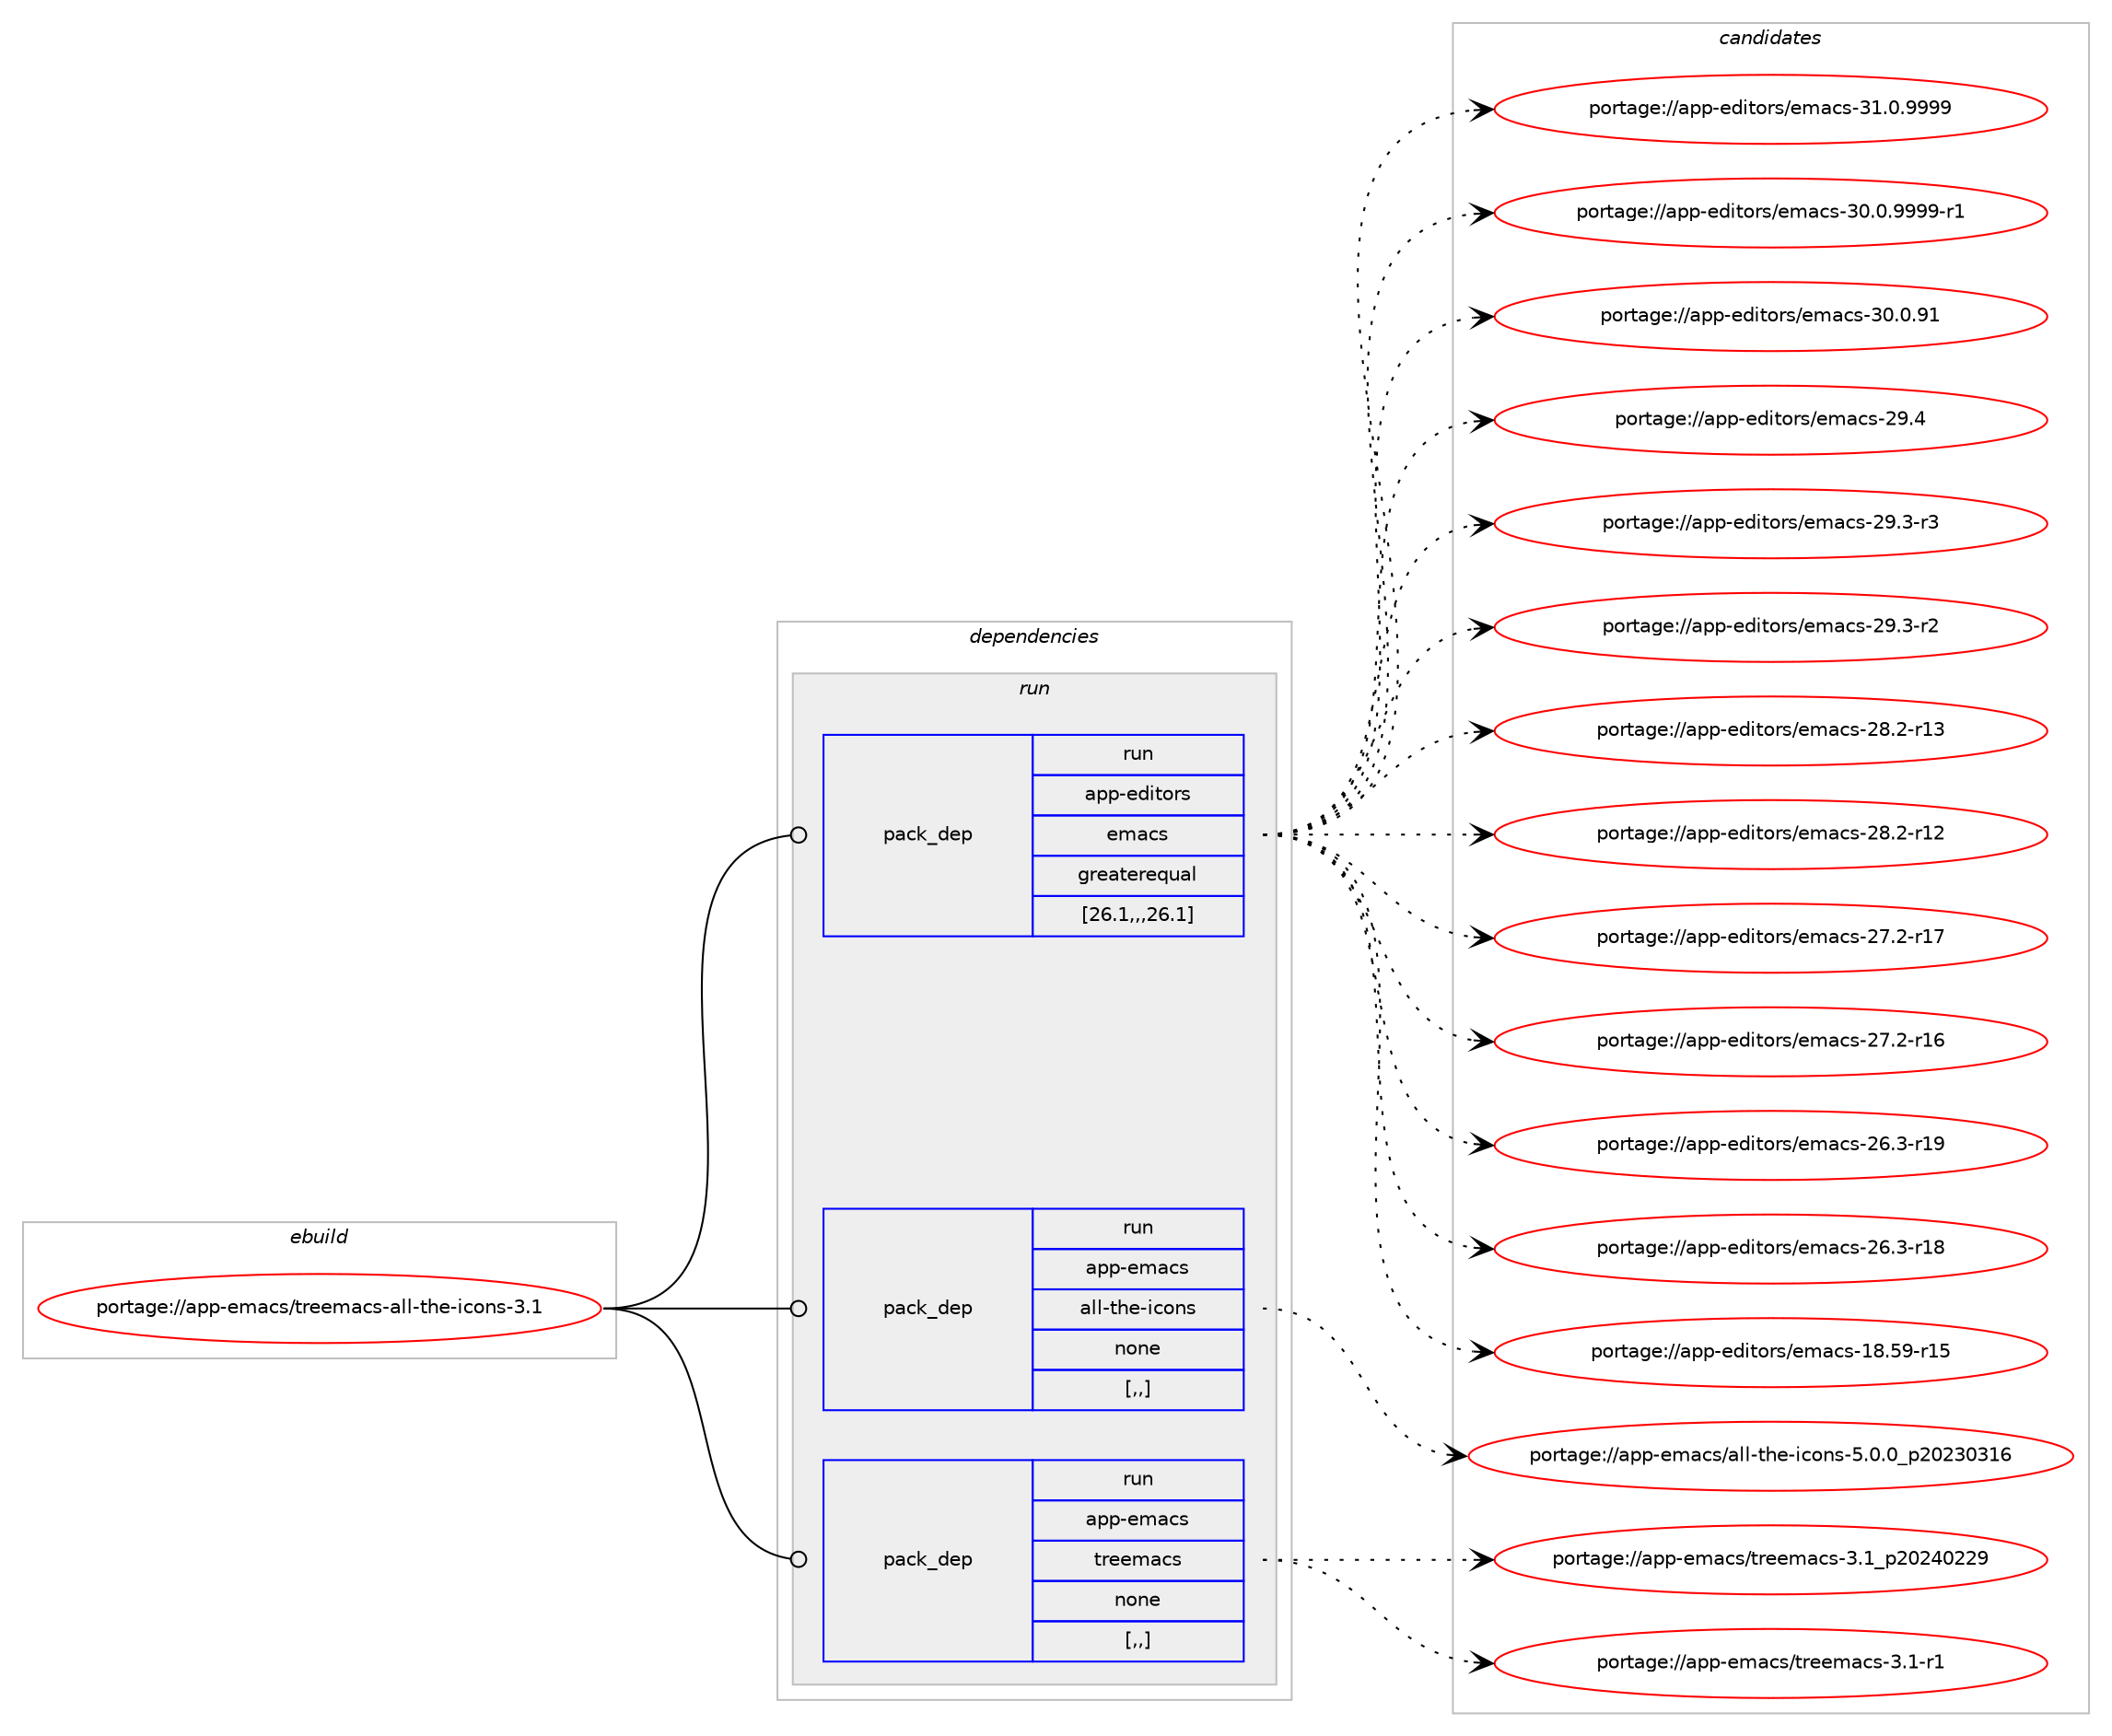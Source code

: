 digraph prolog {

# *************
# Graph options
# *************

newrank=true;
concentrate=true;
compound=true;
graph [rankdir=LR,fontname=Helvetica,fontsize=10,ranksep=1.5];#, ranksep=2.5, nodesep=0.2];
edge  [arrowhead=vee];
node  [fontname=Helvetica,fontsize=10];

# **********
# The ebuild
# **********

subgraph cluster_leftcol {
color=gray;
label=<<i>ebuild</i>>;
id [label="portage://app-emacs/treemacs-all-the-icons-3.1", color=red, width=4, href="../app-emacs/treemacs-all-the-icons-3.1.svg"];
}

# ****************
# The dependencies
# ****************

subgraph cluster_midcol {
color=gray;
label=<<i>dependencies</i>>;
subgraph cluster_compile {
fillcolor="#eeeeee";
style=filled;
label=<<i>compile</i>>;
}
subgraph cluster_compileandrun {
fillcolor="#eeeeee";
style=filled;
label=<<i>compile and run</i>>;
}
subgraph cluster_run {
fillcolor="#eeeeee";
style=filled;
label=<<i>run</i>>;
subgraph pack377325 {
dependency517207 [label=<<TABLE BORDER="0" CELLBORDER="1" CELLSPACING="0" CELLPADDING="4" WIDTH="220"><TR><TD ROWSPAN="6" CELLPADDING="30">pack_dep</TD></TR><TR><TD WIDTH="110">run</TD></TR><TR><TD>app-editors</TD></TR><TR><TD>emacs</TD></TR><TR><TD>greaterequal</TD></TR><TR><TD>[26.1,,,26.1]</TD></TR></TABLE>>, shape=none, color=blue];
}
id:e -> dependency517207:w [weight=20,style="solid",arrowhead="odot"];
subgraph pack377326 {
dependency517208 [label=<<TABLE BORDER="0" CELLBORDER="1" CELLSPACING="0" CELLPADDING="4" WIDTH="220"><TR><TD ROWSPAN="6" CELLPADDING="30">pack_dep</TD></TR><TR><TD WIDTH="110">run</TD></TR><TR><TD>app-emacs</TD></TR><TR><TD>all-the-icons</TD></TR><TR><TD>none</TD></TR><TR><TD>[,,]</TD></TR></TABLE>>, shape=none, color=blue];
}
id:e -> dependency517208:w [weight=20,style="solid",arrowhead="odot"];
subgraph pack377327 {
dependency517209 [label=<<TABLE BORDER="0" CELLBORDER="1" CELLSPACING="0" CELLPADDING="4" WIDTH="220"><TR><TD ROWSPAN="6" CELLPADDING="30">pack_dep</TD></TR><TR><TD WIDTH="110">run</TD></TR><TR><TD>app-emacs</TD></TR><TR><TD>treemacs</TD></TR><TR><TD>none</TD></TR><TR><TD>[,,]</TD></TR></TABLE>>, shape=none, color=blue];
}
id:e -> dependency517209:w [weight=20,style="solid",arrowhead="odot"];
}
}

# **************
# The candidates
# **************

subgraph cluster_choices {
rank=same;
color=gray;
label=<<i>candidates</i>>;

subgraph choice377325 {
color=black;
nodesep=1;
choice971121124510110010511611111411547101109979911545514946484657575757 [label="portage://app-editors/emacs-31.0.9999", color=red, width=4,href="../app-editors/emacs-31.0.9999.svg"];
choice9711211245101100105116111114115471011099799115455148464846575757574511449 [label="portage://app-editors/emacs-30.0.9999-r1", color=red, width=4,href="../app-editors/emacs-30.0.9999-r1.svg"];
choice97112112451011001051161111141154710110997991154551484648465749 [label="portage://app-editors/emacs-30.0.91", color=red, width=4,href="../app-editors/emacs-30.0.91.svg"];
choice97112112451011001051161111141154710110997991154550574652 [label="portage://app-editors/emacs-29.4", color=red, width=4,href="../app-editors/emacs-29.4.svg"];
choice971121124510110010511611111411547101109979911545505746514511451 [label="portage://app-editors/emacs-29.3-r3", color=red, width=4,href="../app-editors/emacs-29.3-r3.svg"];
choice971121124510110010511611111411547101109979911545505746514511450 [label="portage://app-editors/emacs-29.3-r2", color=red, width=4,href="../app-editors/emacs-29.3-r2.svg"];
choice97112112451011001051161111141154710110997991154550564650451144951 [label="portage://app-editors/emacs-28.2-r13", color=red, width=4,href="../app-editors/emacs-28.2-r13.svg"];
choice97112112451011001051161111141154710110997991154550564650451144950 [label="portage://app-editors/emacs-28.2-r12", color=red, width=4,href="../app-editors/emacs-28.2-r12.svg"];
choice97112112451011001051161111141154710110997991154550554650451144955 [label="portage://app-editors/emacs-27.2-r17", color=red, width=4,href="../app-editors/emacs-27.2-r17.svg"];
choice97112112451011001051161111141154710110997991154550554650451144954 [label="portage://app-editors/emacs-27.2-r16", color=red, width=4,href="../app-editors/emacs-27.2-r16.svg"];
choice97112112451011001051161111141154710110997991154550544651451144957 [label="portage://app-editors/emacs-26.3-r19", color=red, width=4,href="../app-editors/emacs-26.3-r19.svg"];
choice97112112451011001051161111141154710110997991154550544651451144956 [label="portage://app-editors/emacs-26.3-r18", color=red, width=4,href="../app-editors/emacs-26.3-r18.svg"];
choice9711211245101100105116111114115471011099799115454956465357451144953 [label="portage://app-editors/emacs-18.59-r15", color=red, width=4,href="../app-editors/emacs-18.59-r15.svg"];
dependency517207:e -> choice971121124510110010511611111411547101109979911545514946484657575757:w [style=dotted,weight="100"];
dependency517207:e -> choice9711211245101100105116111114115471011099799115455148464846575757574511449:w [style=dotted,weight="100"];
dependency517207:e -> choice97112112451011001051161111141154710110997991154551484648465749:w [style=dotted,weight="100"];
dependency517207:e -> choice97112112451011001051161111141154710110997991154550574652:w [style=dotted,weight="100"];
dependency517207:e -> choice971121124510110010511611111411547101109979911545505746514511451:w [style=dotted,weight="100"];
dependency517207:e -> choice971121124510110010511611111411547101109979911545505746514511450:w [style=dotted,weight="100"];
dependency517207:e -> choice97112112451011001051161111141154710110997991154550564650451144951:w [style=dotted,weight="100"];
dependency517207:e -> choice97112112451011001051161111141154710110997991154550564650451144950:w [style=dotted,weight="100"];
dependency517207:e -> choice97112112451011001051161111141154710110997991154550554650451144955:w [style=dotted,weight="100"];
dependency517207:e -> choice97112112451011001051161111141154710110997991154550554650451144954:w [style=dotted,weight="100"];
dependency517207:e -> choice97112112451011001051161111141154710110997991154550544651451144957:w [style=dotted,weight="100"];
dependency517207:e -> choice97112112451011001051161111141154710110997991154550544651451144956:w [style=dotted,weight="100"];
dependency517207:e -> choice9711211245101100105116111114115471011099799115454956465357451144953:w [style=dotted,weight="100"];
}
subgraph choice377326 {
color=black;
nodesep=1;
choice971121124510110997991154797108108451161041014510599111110115455346484648951125048505148514954 [label="portage://app-emacs/all-the-icons-5.0.0_p20230316", color=red, width=4,href="../app-emacs/all-the-icons-5.0.0_p20230316.svg"];
dependency517208:e -> choice971121124510110997991154797108108451161041014510599111110115455346484648951125048505148514954:w [style=dotted,weight="100"];
}
subgraph choice377327 {
color=black;
nodesep=1;
choice9711211245101109979911547116114101101109979911545514649951125048505248505057 [label="portage://app-emacs/treemacs-3.1_p20240229", color=red, width=4,href="../app-emacs/treemacs-3.1_p20240229.svg"];
choice97112112451011099799115471161141011011099799115455146494511449 [label="portage://app-emacs/treemacs-3.1-r1", color=red, width=4,href="../app-emacs/treemacs-3.1-r1.svg"];
dependency517209:e -> choice9711211245101109979911547116114101101109979911545514649951125048505248505057:w [style=dotted,weight="100"];
dependency517209:e -> choice97112112451011099799115471161141011011099799115455146494511449:w [style=dotted,weight="100"];
}
}

}
